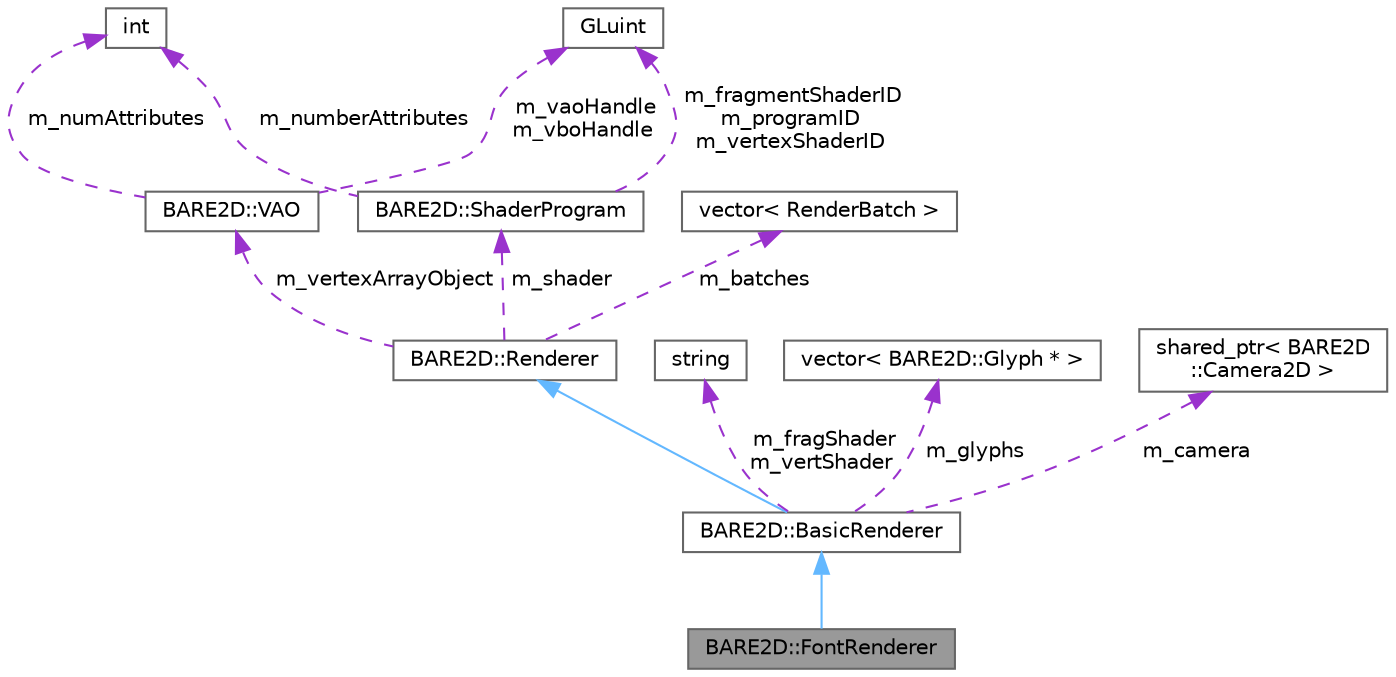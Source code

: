 digraph "BARE2D::FontRenderer"
{
 // INTERACTIVE_SVG=YES
 // LATEX_PDF_SIZE
  bgcolor="transparent";
  edge [fontname=Helvetica,fontsize=10,labelfontname=Helvetica,labelfontsize=10];
  node [fontname=Helvetica,fontsize=10,shape=box,height=0.2,width=0.4];
  Node1 [label="BARE2D::FontRenderer",height=0.2,width=0.4,color="gray40", fillcolor="grey60", style="filled", fontcolor="black",tooltip="The FontRenderer... renders fonts. It is just a very basic extension of the BasicRenderer,..."];
  Node2 -> Node1 [dir="back",color="steelblue1",style="solid"];
  Node2 [label="BARE2D::BasicRenderer",height=0.2,width=0.4,color="gray40", fillcolor="white", style="filled",URL="$class_b_a_r_e2_d_1_1_basic_renderer.html",tooltip=" "];
  Node3 -> Node2 [dir="back",color="steelblue1",style="solid"];
  Node3 [label="BARE2D::Renderer",height=0.2,width=0.4,color="gray40", fillcolor="white", style="filled",URL="$class_b_a_r_e2_d_1_1_renderer.html",tooltip="The renderer class holds some shader program, manages some VBO, some render batch(es),..."];
  Node4 -> Node3 [dir="back",color="darkorchid3",style="dashed",label=" m_shader" ];
  Node4 [label="BARE2D::ShaderProgram",height=0.2,width=0.4,color="gray40", fillcolor="white", style="filled",URL="$class_b_a_r_e2_d_1_1_shader_program.html",tooltip="The ShaderProgram is a GLSL program which combines two shaders - the vertex shader and the fragment s..."];
  Node5 -> Node4 [dir="back",color="darkorchid3",style="dashed",label=" m_numberAttributes" ];
  Node5 [label="int",height=0.2,width=0.4,color="gray40", fillcolor="white", style="filled",tooltip=" "];
  Node6 -> Node4 [dir="back",color="darkorchid3",style="dashed",label=" m_fragmentShaderID\nm_programID\nm_vertexShaderID" ];
  Node6 [label="GLuint",height=0.2,width=0.4,color="gray40", fillcolor="white", style="filled",tooltip=" "];
  Node7 -> Node3 [dir="back",color="darkorchid3",style="dashed",label=" m_vertexArrayObject" ];
  Node7 [label="BARE2D::VAO",height=0.2,width=0.4,color="gray40", fillcolor="white", style="filled",URL="$class_b_a_r_e2_d_1_1_v_a_o.html",tooltip="A wrapper class for OpenGL's VAO, as well as its associated VBO and attributes."];
  Node5 -> Node7 [dir="back",color="darkorchid3",style="dashed",label=" m_numAttributes" ];
  Node6 -> Node7 [dir="back",color="darkorchid3",style="dashed",label=" m_vaoHandle\nm_vboHandle" ];
  Node8 -> Node3 [dir="back",color="darkorchid3",style="dashed",label=" m_batches" ];
  Node8 [label="vector\< RenderBatch \>",height=0.2,width=0.4,color="gray40", fillcolor="white", style="filled",tooltip=" "];
  Node9 -> Node2 [dir="back",color="darkorchid3",style="dashed",label=" m_fragShader\nm_vertShader" ];
  Node9 [label="string",height=0.2,width=0.4,color="gray40", fillcolor="white", style="filled",tooltip=" "];
  Node10 -> Node2 [dir="back",color="darkorchid3",style="dashed",label=" m_glyphs" ];
  Node10 [label="vector\< BARE2D::Glyph * \>",height=0.2,width=0.4,color="gray40", fillcolor="white", style="filled",tooltip=" "];
  Node11 -> Node2 [dir="back",color="darkorchid3",style="dashed",label=" m_camera" ];
  Node11 [label="shared_ptr\< BARE2D\l::Camera2D \>",height=0.2,width=0.4,color="gray40", fillcolor="white", style="filled",tooltip=" "];
}
